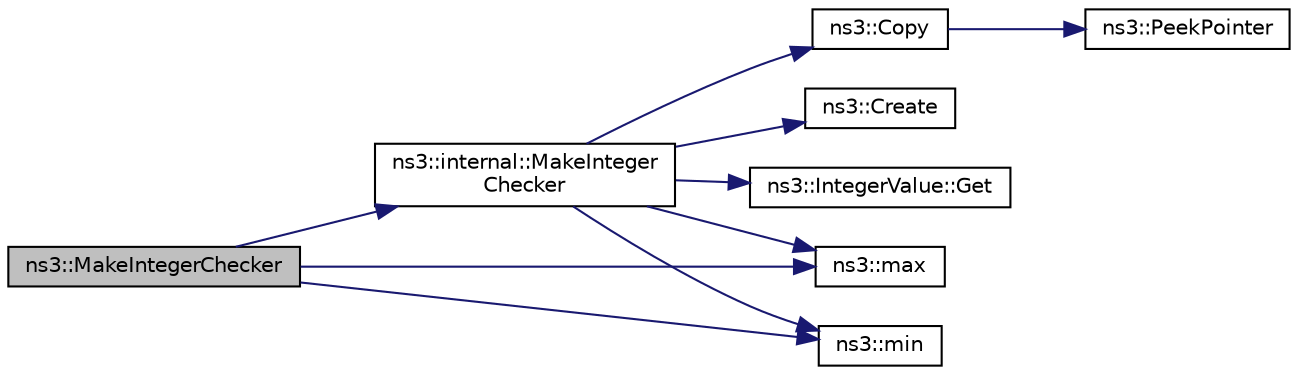 digraph "ns3::MakeIntegerChecker"
{
 // LATEX_PDF_SIZE
  edge [fontname="Helvetica",fontsize="10",labelfontname="Helvetica",labelfontsize="10"];
  node [fontname="Helvetica",fontsize="10",shape=record];
  rankdir="LR";
  Node1 [label="ns3::MakeIntegerChecker",height=0.2,width=0.4,color="black", fillcolor="grey75", style="filled", fontcolor="black",tooltip="Make a checker with a minimum and a maximum value."];
  Node1 -> Node2 [color="midnightblue",fontsize="10",style="solid",fontname="Helvetica"];
  Node2 [label="ns3::internal::MakeInteger\lChecker",height=0.2,width=0.4,color="black", fillcolor="white", style="filled",URL="$group__attribute___integer.html#gad16c6dd4fd0319992767b9ac2a17b19b",tooltip="Make an Integer attribute checker with embedded numeric type name."];
  Node2 -> Node3 [color="midnightblue",fontsize="10",style="solid",fontname="Helvetica"];
  Node3 [label="ns3::Copy",height=0.2,width=0.4,color="black", fillcolor="white", style="filled",URL="$namespacens3.html#a952d99f6d759fee74dda19f308451bc1",tooltip="Return a deep copy of a Ptr."];
  Node3 -> Node4 [color="midnightblue",fontsize="10",style="solid",fontname="Helvetica"];
  Node4 [label="ns3::PeekPointer",height=0.2,width=0.4,color="black", fillcolor="white", style="filled",URL="$namespacens3.html#af2a7557fe9afdd98d8f6f8f6e412cf5a",tooltip=" "];
  Node2 -> Node5 [color="midnightblue",fontsize="10",style="solid",fontname="Helvetica"];
  Node5 [label="ns3::Create",height=0.2,width=0.4,color="black", fillcolor="white", style="filled",URL="$group__ptr.html#ga086d8d4a76485a155f0408b85dcebede",tooltip="Create class instances by constructors with varying numbers of arguments and return them by Ptr."];
  Node2 -> Node6 [color="midnightblue",fontsize="10",style="solid",fontname="Helvetica"];
  Node6 [label="ns3::IntegerValue::Get",height=0.2,width=0.4,color="black", fillcolor="white", style="filled",URL="$classns3_1_1_integer_value.html#a4fbdb465fe91ca72a4fe1cf9b58207e1",tooltip=" "];
  Node2 -> Node7 [color="midnightblue",fontsize="10",style="solid",fontname="Helvetica"];
  Node7 [label="ns3::max",height=0.2,width=0.4,color="black", fillcolor="white", style="filled",URL="$namespacens3.html#a548291fa9e4e7d6a57814dfcbbebce9b",tooltip=" "];
  Node2 -> Node8 [color="midnightblue",fontsize="10",style="solid",fontname="Helvetica"];
  Node8 [label="ns3::min",height=0.2,width=0.4,color="black", fillcolor="white", style="filled",URL="$namespacens3.html#a66840605409c3caeff0d2a728b68dc6d",tooltip=" "];
  Node1 -> Node7 [color="midnightblue",fontsize="10",style="solid",fontname="Helvetica"];
  Node1 -> Node8 [color="midnightblue",fontsize="10",style="solid",fontname="Helvetica"];
}
